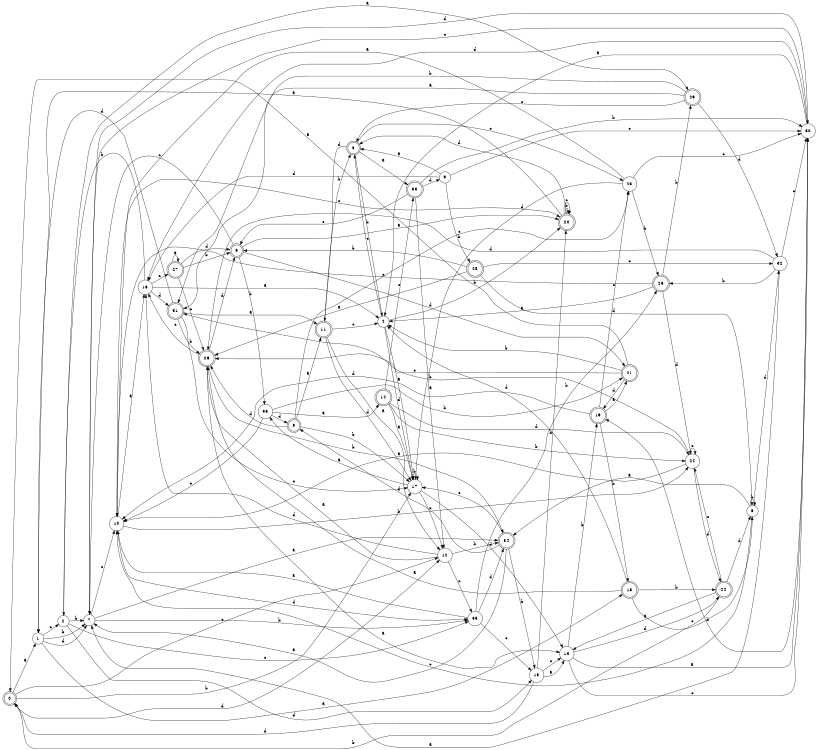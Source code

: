 digraph n30_8 {
__start0 [label="" shape="none"];

rankdir=LR;
size="8,5";

s0 [style="rounded,filled", color="black", fillcolor="white" shape="doublecircle", label="0"];
s1 [style="filled", color="black", fillcolor="white" shape="circle", label="1"];
s2 [style="filled", color="black", fillcolor="white" shape="circle", label="2"];
s3 [style="rounded,filled", color="black", fillcolor="white" shape="doublecircle", label="3"];
s4 [style="filled", color="black", fillcolor="white" shape="circle", label="4"];
s5 [style="filled", color="black", fillcolor="white" shape="circle", label="5"];
s6 [style="rounded,filled", color="black", fillcolor="white" shape="doublecircle", label="6"];
s7 [style="filled", color="black", fillcolor="white" shape="circle", label="7"];
s8 [style="rounded,filled", color="black", fillcolor="white" shape="doublecircle", label="8"];
s9 [style="filled", color="black", fillcolor="white" shape="circle", label="9"];
s10 [style="filled", color="black", fillcolor="white" shape="circle", label="10"];
s11 [style="rounded,filled", color="black", fillcolor="white" shape="doublecircle", label="11"];
s12 [style="filled", color="black", fillcolor="white" shape="circle", label="12"];
s13 [style="filled", color="black", fillcolor="white" shape="circle", label="13"];
s14 [style="rounded,filled", color="black", fillcolor="white" shape="doublecircle", label="14"];
s15 [style="filled", color="black", fillcolor="white" shape="circle", label="15"];
s16 [style="filled", color="black", fillcolor="white" shape="circle", label="16"];
s17 [style="filled", color="black", fillcolor="white" shape="circle", label="17"];
s18 [style="rounded,filled", color="black", fillcolor="white" shape="doublecircle", label="18"];
s19 [style="rounded,filled", color="black", fillcolor="white" shape="doublecircle", label="19"];
s20 [style="rounded,filled", color="black", fillcolor="white" shape="doublecircle", label="20"];
s21 [style="rounded,filled", color="black", fillcolor="white" shape="doublecircle", label="21"];
s22 [style="rounded,filled", color="black", fillcolor="white" shape="doublecircle", label="22"];
s23 [style="filled", color="black", fillcolor="white" shape="circle", label="23"];
s24 [style="filled", color="black", fillcolor="white" shape="circle", label="24"];
s25 [style="rounded,filled", color="black", fillcolor="white" shape="doublecircle", label="25"];
s26 [style="rounded,filled", color="black", fillcolor="white" shape="doublecircle", label="26"];
s27 [style="rounded,filled", color="black", fillcolor="white" shape="doublecircle", label="27"];
s28 [style="rounded,filled", color="black", fillcolor="white" shape="doublecircle", label="28"];
s29 [style="rounded,filled", color="black", fillcolor="white" shape="doublecircle", label="29"];
s30 [style="filled", color="black", fillcolor="white" shape="circle", label="30"];
s31 [style="rounded,filled", color="black", fillcolor="white" shape="doublecircle", label="31"];
s32 [style="filled", color="black", fillcolor="white" shape="circle", label="32"];
s33 [style="rounded,filled", color="black", fillcolor="white" shape="doublecircle", label="33"];
s34 [style="rounded,filled", color="black", fillcolor="white" shape="doublecircle", label="34"];
s35 [style="filled", color="black", fillcolor="white" shape="circle", label="35"];
s36 [style="filled", color="black", fillcolor="white" shape="circle", label="36"];
s0 -> s1 [label="a"];
s0 -> s17 [label="b"];
s0 -> s12 [label="c"];
s0 -> s12 [label="d"];
s1 -> s18 [label="a"];
s1 -> s7 [label="b"];
s1 -> s2 [label="c"];
s1 -> s7 [label="d"];
s2 -> s29 [label="a"];
s2 -> s7 [label="b"];
s2 -> s35 [label="c"];
s2 -> s15 [label="d"];
s3 -> s33 [label="a"];
s3 -> s4 [label="b"];
s3 -> s23 [label="c"];
s3 -> s11 [label="d"];
s4 -> s17 [label="a"];
s4 -> s20 [label="b"];
s4 -> s3 [label="c"];
s4 -> s17 [label="d"];
s5 -> s34 [label="a"];
s5 -> s5 [label="b"];
s5 -> s10 [label="c"];
s5 -> s32 [label="d"];
s6 -> s20 [label="a"];
s6 -> s36 [label="b"];
s6 -> s7 [label="c"];
s6 -> s21 [label="d"];
s7 -> s34 [label="a"];
s7 -> s35 [label="b"];
s7 -> s10 [label="c"];
s7 -> s30 [label="d"];
s8 -> s11 [label="a"];
s8 -> s17 [label="b"];
s8 -> s23 [label="c"];
s8 -> s26 [label="d"];
s9 -> s3 [label="a"];
s9 -> s28 [label="b"];
s9 -> s30 [label="c"];
s9 -> s16 [label="d"];
s10 -> s16 [label="a"];
s10 -> s24 [label="b"];
s10 -> s20 [label="c"];
s10 -> s35 [label="d"];
s11 -> s12 [label="a"];
s11 -> s3 [label="b"];
s11 -> s4 [label="c"];
s11 -> s17 [label="d"];
s12 -> s26 [label="a"];
s12 -> s34 [label="b"];
s12 -> s35 [label="c"];
s12 -> s16 [label="d"];
s13 -> s30 [label="a"];
s13 -> s19 [label="b"];
s13 -> s30 [label="c"];
s13 -> s22 [label="d"];
s14 -> s17 [label="a"];
s14 -> s24 [label="b"];
s14 -> s33 [label="c"];
s14 -> s24 [label="d"];
s15 -> s13 [label="a"];
s15 -> s20 [label="b"];
s15 -> s13 [label="c"];
s15 -> s0 [label="d"];
s16 -> s4 [label="a"];
s16 -> s2 [label="b"];
s16 -> s27 [label="c"];
s16 -> s31 [label="d"];
s17 -> s36 [label="a"];
s17 -> s17 [label="b"];
s17 -> s12 [label="c"];
s17 -> s13 [label="d"];
s18 -> s26 [label="a"];
s18 -> s22 [label="b"];
s18 -> s5 [label="c"];
s18 -> s4 [label="d"];
s19 -> s21 [label="a"];
s19 -> s18 [label="b"];
s19 -> s23 [label="c"];
s19 -> s10 [label="d"];
s20 -> s1 [label="a"];
s20 -> s20 [label="b"];
s20 -> s20 [label="c"];
s20 -> s3 [label="d"];
s21 -> s0 [label="a"];
s21 -> s4 [label="b"];
s21 -> s26 [label="c"];
s21 -> s19 [label="d"];
s22 -> s13 [label="a"];
s22 -> s0 [label="b"];
s22 -> s24 [label="c"];
s22 -> s5 [label="d"];
s23 -> s10 [label="a"];
s23 -> s25 [label="b"];
s23 -> s30 [label="c"];
s23 -> s17 [label="d"];
s24 -> s10 [label="a"];
s24 -> s31 [label="b"];
s24 -> s24 [label="c"];
s24 -> s22 [label="d"];
s25 -> s4 [label="a"];
s25 -> s29 [label="b"];
s25 -> s10 [label="c"];
s25 -> s24 [label="d"];
s26 -> s13 [label="a"];
s26 -> s34 [label="b"];
s26 -> s16 [label="c"];
s26 -> s6 [label="d"];
s27 -> s27 [label="a"];
s27 -> s6 [label="b"];
s27 -> s26 [label="c"];
s27 -> s6 [label="d"];
s28 -> s26 [label="a"];
s28 -> s6 [label="b"];
s28 -> s32 [label="c"];
s28 -> s5 [label="d"];
s29 -> s31 [label="a"];
s29 -> s31 [label="b"];
s29 -> s3 [label="c"];
s29 -> s32 [label="d"];
s30 -> s4 [label="a"];
s30 -> s19 [label="b"];
s30 -> s7 [label="c"];
s30 -> s16 [label="d"];
s31 -> s11 [label="a"];
s31 -> s26 [label="b"];
s31 -> s17 [label="c"];
s31 -> s1 [label="d"];
s32 -> s7 [label="a"];
s32 -> s25 [label="b"];
s32 -> s30 [label="c"];
s32 -> s26 [label="d"];
s33 -> s12 [label="a"];
s33 -> s30 [label="b"];
s33 -> s6 [label="c"];
s33 -> s9 [label="d"];
s34 -> s7 [label="a"];
s34 -> s15 [label="b"];
s34 -> s17 [label="c"];
s34 -> s8 [label="d"];
s35 -> s10 [label="a"];
s35 -> s25 [label="b"];
s35 -> s15 [label="c"];
s35 -> s34 [label="d"];
s36 -> s14 [label="a"];
s36 -> s21 [label="b"];
s36 -> s10 [label="c"];
s36 -> s8 [label="d"];

}